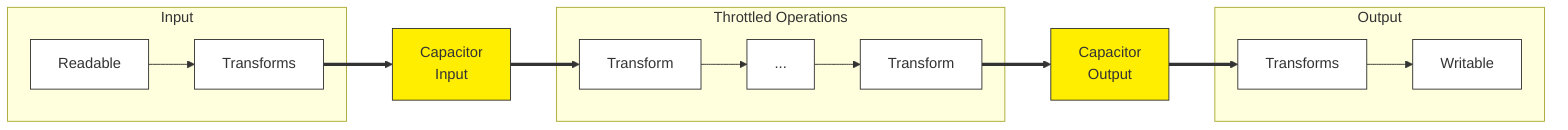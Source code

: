 graph LR;
  R[Readable]
  W[Writable]
  In[<center>Capacitor<br>Input</center>]
  Out[<center>Capacitor<br>Output</center>]
  T0[Transforms]
  Tn[Transforms]
  T1[Transform]
  T2[...]
  T3[Transform]

  subgraph Input
    R --> T0
  end

  T0 ==> In
  In ==> T1

  subgraph Throttled Operations
    T1 --> T2
    T2 --> T3
  end

  T3 ==> Out
  Out ==> Tn

  subgraph Output
    Tn --> W
  end

  classDef default fill:#FFF,stroke:#333
  classDef cap fill:#FE0
  class In,Out cap